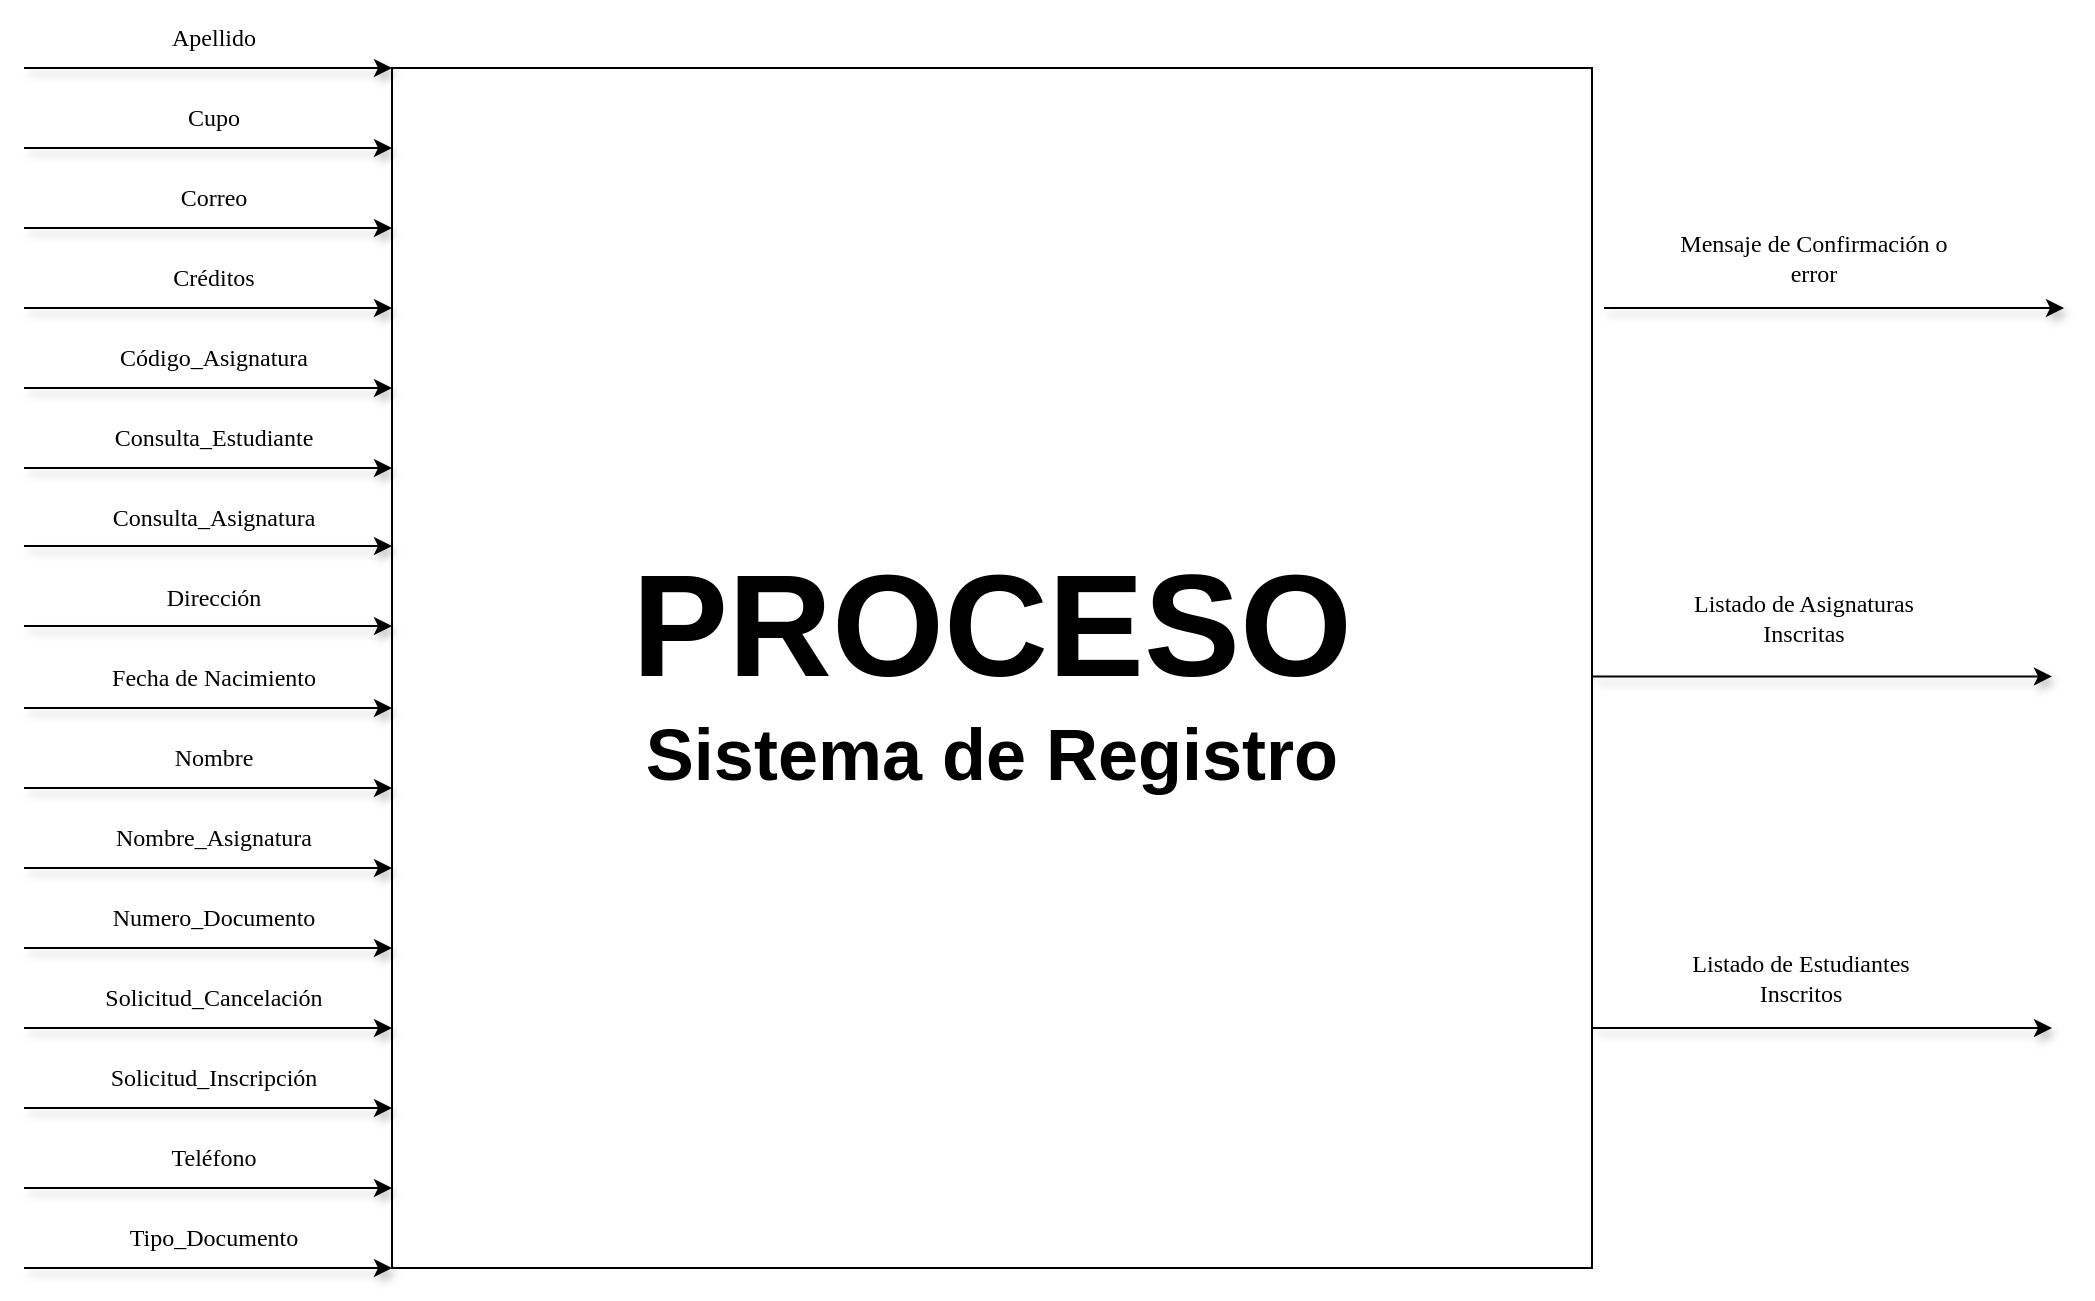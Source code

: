 <mxfile version="28.1.0">
  <diagram name="Página-1" id="Qy8wxNQWwPsBeqdVv906">
    <mxGraphModel dx="1767" dy="814" grid="1" gridSize="10" guides="1" tooltips="1" connect="1" arrows="1" fold="1" page="1" pageScale="1" pageWidth="827" pageHeight="1169" math="0" shadow="0">
      <root>
        <mxCell id="0" />
        <mxCell id="1" parent="0" />
        <mxCell id="bJCYmrtRaFKwhMHYHO8L-1" value="&lt;b&gt;&lt;font style=&quot;font-size: 72px; color: rgb(0, 0, 0);&quot;&gt;PROCESO&lt;/font&gt;&lt;/b&gt;&lt;div&gt;&lt;b&gt;&lt;font style=&quot;color: rgb(0, 0, 0); font-size: 36px;&quot;&gt;Sistema de Registro&lt;/font&gt;&lt;/b&gt;&lt;/div&gt;" style="whiteSpace=wrap;html=1;aspect=fixed;fillColor=#FFFFFF;" parent="1" vertex="1">
          <mxGeometry x="304" y="120" width="600" height="600" as="geometry" />
        </mxCell>
        <mxCell id="bJCYmrtRaFKwhMHYHO8L-6" value="&lt;font face=&quot;Verdana&quot;&gt;Mensaje de Confirmación o error&lt;/font&gt;" style="text;html=1;align=center;verticalAlign=middle;whiteSpace=wrap;rounded=0;shadow=1;" parent="1" vertex="1">
          <mxGeometry x="940" y="200" width="150" height="30" as="geometry" />
        </mxCell>
        <mxCell id="bJCYmrtRaFKwhMHYHO8L-7" value="&lt;font face=&quot;Verdana&quot;&gt;Listado de Asignaturas Inscritas&lt;/font&gt;" style="text;html=1;align=center;verticalAlign=middle;whiteSpace=wrap;rounded=0;shadow=1;" parent="1" vertex="1">
          <mxGeometry x="940" y="390" width="140" height="10" as="geometry" />
        </mxCell>
        <mxCell id="bJCYmrtRaFKwhMHYHO8L-9" value="&lt;font face=&quot;Verdana&quot;&gt;Listado de Estudiantes&amp;nbsp; Inscritos&amp;nbsp;&lt;/font&gt;" style="text;html=1;align=center;verticalAlign=middle;whiteSpace=wrap;rounded=0;shadow=1;" parent="1" vertex="1">
          <mxGeometry x="940" y="565" width="140" height="20" as="geometry" />
        </mxCell>
        <mxCell id="bJCYmrtRaFKwhMHYHO8L-10" value="" style="endArrow=classic;html=1;rounded=0;shadow=1;" parent="1" edge="1">
          <mxGeometry width="50" height="50" relative="1" as="geometry">
            <mxPoint x="910" y="240" as="sourcePoint" />
            <mxPoint x="1140" y="240" as="targetPoint" />
          </mxGeometry>
        </mxCell>
        <mxCell id="bJCYmrtRaFKwhMHYHO8L-13" value="" style="endArrow=classic;html=1;rounded=0;shadow=1;" parent="1" edge="1">
          <mxGeometry width="50" height="50" relative="1" as="geometry">
            <mxPoint x="904" y="424.23" as="sourcePoint" />
            <mxPoint x="1134" y="424.23" as="targetPoint" />
          </mxGeometry>
        </mxCell>
        <mxCell id="bJCYmrtRaFKwhMHYHO8L-14" value="" style="endArrow=classic;html=1;rounded=0;shadow=1;" parent="1" edge="1">
          <mxGeometry width="50" height="50" relative="1" as="geometry">
            <mxPoint x="904" y="600" as="sourcePoint" />
            <mxPoint x="1134" y="600" as="targetPoint" />
          </mxGeometry>
        </mxCell>
        <mxCell id="bJCYmrtRaFKwhMHYHO8L-15" value="&lt;font face=&quot;Verdana&quot;&gt;Correo&lt;/font&gt;" style="text;html=1;align=center;verticalAlign=middle;whiteSpace=wrap;rounded=0;shadow=1;" parent="1" vertex="1">
          <mxGeometry x="140" y="170" width="150" height="30" as="geometry" />
        </mxCell>
        <mxCell id="bJCYmrtRaFKwhMHYHO8L-16" value="&lt;font face=&quot;Verdana&quot;&gt;Nombre&lt;/font&gt;" style="text;html=1;align=center;verticalAlign=middle;whiteSpace=wrap;rounded=0;shadow=1;" parent="1" vertex="1">
          <mxGeometry x="140" y="450" width="150" height="30" as="geometry" />
        </mxCell>
        <mxCell id="bJCYmrtRaFKwhMHYHO8L-17" value="&lt;font face=&quot;Verdana&quot;&gt;Dirección&lt;/font&gt;" style="text;html=1;align=center;verticalAlign=middle;whiteSpace=wrap;rounded=0;shadow=1;" parent="1" vertex="1">
          <mxGeometry x="140" y="370" width="150" height="30" as="geometry" />
        </mxCell>
        <mxCell id="bJCYmrtRaFKwhMHYHO8L-18" value="&lt;font face=&quot;Verdana&quot;&gt;Fecha de Nacimiento&lt;/font&gt;" style="text;html=1;align=center;verticalAlign=middle;whiteSpace=wrap;rounded=0;shadow=1;" parent="1" vertex="1">
          <mxGeometry x="140" y="410" width="150" height="30" as="geometry" />
        </mxCell>
        <mxCell id="bJCYmrtRaFKwhMHYHO8L-19" value="&lt;font face=&quot;Verdana&quot;&gt;Teléfono&lt;/font&gt;" style="text;html=1;align=center;verticalAlign=middle;whiteSpace=wrap;rounded=0;shadow=1;" parent="1" vertex="1">
          <mxGeometry x="140" y="650" width="150" height="30" as="geometry" />
        </mxCell>
        <mxCell id="bJCYmrtRaFKwhMHYHO8L-20" value="&lt;font face=&quot;Verdana&quot;&gt;Código_Asignatura&lt;/font&gt;" style="text;html=1;align=center;verticalAlign=middle;whiteSpace=wrap;rounded=0;shadow=1;" parent="1" vertex="1">
          <mxGeometry x="140" y="250" width="150" height="30" as="geometry" />
        </mxCell>
        <mxCell id="bJCYmrtRaFKwhMHYHO8L-23" value="&lt;font face=&quot;Verdana&quot;&gt;Nombre_Asignatura&lt;/font&gt;" style="text;html=1;align=center;verticalAlign=middle;whiteSpace=wrap;rounded=0;shadow=1;" parent="1" vertex="1">
          <mxGeometry x="140" y="490" width="150" height="30" as="geometry" />
        </mxCell>
        <mxCell id="bJCYmrtRaFKwhMHYHO8L-24" value="&lt;font face=&quot;Verdana&quot;&gt;Apellido&lt;/font&gt;" style="text;html=1;align=center;verticalAlign=middle;whiteSpace=wrap;rounded=0;shadow=1;" parent="1" vertex="1">
          <mxGeometry x="140" y="90" width="150" height="30" as="geometry" />
        </mxCell>
        <mxCell id="bJCYmrtRaFKwhMHYHO8L-25" value="&lt;font face=&quot;Verdana&quot;&gt;Numero_Documento&lt;/font&gt;" style="text;html=1;align=center;verticalAlign=middle;whiteSpace=wrap;rounded=0;shadow=1;" parent="1" vertex="1">
          <mxGeometry x="140" y="530" width="150" height="30" as="geometry" />
        </mxCell>
        <mxCell id="bJCYmrtRaFKwhMHYHO8L-26" value="&lt;font face=&quot;Verdana&quot;&gt;Tipo_Documento&lt;/font&gt;" style="text;html=1;align=center;verticalAlign=middle;whiteSpace=wrap;rounded=0;shadow=1;" parent="1" vertex="1">
          <mxGeometry x="140" y="690" width="150" height="30" as="geometry" />
        </mxCell>
        <mxCell id="bJCYmrtRaFKwhMHYHO8L-27" value="&lt;font face=&quot;Verdana&quot;&gt;Créditos&lt;/font&gt;" style="text;html=1;align=center;verticalAlign=middle;whiteSpace=wrap;rounded=0;shadow=1;" parent="1" vertex="1">
          <mxGeometry x="140" y="210" width="150" height="30" as="geometry" />
        </mxCell>
        <mxCell id="bJCYmrtRaFKwhMHYHO8L-28" value="&lt;font face=&quot;Verdana&quot;&gt;Cupo&lt;/font&gt;" style="text;html=1;align=center;verticalAlign=middle;whiteSpace=wrap;rounded=0;shadow=1;" parent="1" vertex="1">
          <mxGeometry x="140" y="130" width="150" height="30" as="geometry" />
        </mxCell>
        <mxCell id="bJCYmrtRaFKwhMHYHO8L-29" value="&lt;font face=&quot;Verdana&quot;&gt;Solicitud_Inscripción&lt;/font&gt;" style="text;html=1;align=center;verticalAlign=middle;whiteSpace=wrap;rounded=0;shadow=1;" parent="1" vertex="1">
          <mxGeometry x="140" y="610" width="150" height="30" as="geometry" />
        </mxCell>
        <mxCell id="bJCYmrtRaFKwhMHYHO8L-30" value="&lt;font face=&quot;Verdana&quot;&gt;Solicitud_Cancelación&lt;/font&gt;" style="text;html=1;align=center;verticalAlign=middle;whiteSpace=wrap;rounded=0;shadow=1;" parent="1" vertex="1">
          <mxGeometry x="140" y="570" width="150" height="30" as="geometry" />
        </mxCell>
        <mxCell id="bJCYmrtRaFKwhMHYHO8L-31" value="&lt;font face=&quot;Verdana&quot;&gt;Consulta_Estudiante&lt;/font&gt;" style="text;html=1;align=center;verticalAlign=middle;whiteSpace=wrap;rounded=0;shadow=1;" parent="1" vertex="1">
          <mxGeometry x="140" y="290" width="150" height="30" as="geometry" />
        </mxCell>
        <mxCell id="bJCYmrtRaFKwhMHYHO8L-32" value="&lt;font face=&quot;Verdana&quot;&gt;Consulta_Asignatura&lt;/font&gt;" style="text;html=1;align=center;verticalAlign=middle;whiteSpace=wrap;rounded=0;shadow=1;" parent="1" vertex="1">
          <mxGeometry x="140" y="330" width="150" height="30" as="geometry" />
        </mxCell>
        <mxCell id="bJCYmrtRaFKwhMHYHO8L-33" value="" style="endArrow=classic;html=1;rounded=0;shadow=1;" parent="1" edge="1">
          <mxGeometry width="50" height="50" relative="1" as="geometry">
            <mxPoint x="120" y="120" as="sourcePoint" />
            <mxPoint x="304" y="120" as="targetPoint" />
          </mxGeometry>
        </mxCell>
        <mxCell id="bJCYmrtRaFKwhMHYHO8L-34" value="" style="endArrow=classic;html=1;rounded=0;shadow=1;" parent="1" edge="1">
          <mxGeometry width="50" height="50" relative="1" as="geometry">
            <mxPoint x="120" y="160" as="sourcePoint" />
            <mxPoint x="304" y="160" as="targetPoint" />
          </mxGeometry>
        </mxCell>
        <mxCell id="bJCYmrtRaFKwhMHYHO8L-35" value="" style="endArrow=classic;html=1;rounded=0;shadow=1;" parent="1" edge="1">
          <mxGeometry width="50" height="50" relative="1" as="geometry">
            <mxPoint x="120" y="200" as="sourcePoint" />
            <mxPoint x="304" y="200" as="targetPoint" />
          </mxGeometry>
        </mxCell>
        <mxCell id="bJCYmrtRaFKwhMHYHO8L-36" value="" style="endArrow=classic;html=1;rounded=0;shadow=1;" parent="1" edge="1">
          <mxGeometry width="50" height="50" relative="1" as="geometry">
            <mxPoint x="120" y="240" as="sourcePoint" />
            <mxPoint x="304" y="240" as="targetPoint" />
          </mxGeometry>
        </mxCell>
        <mxCell id="bJCYmrtRaFKwhMHYHO8L-37" value="" style="endArrow=classic;html=1;rounded=0;shadow=1;" parent="1" edge="1">
          <mxGeometry width="50" height="50" relative="1" as="geometry">
            <mxPoint x="120" y="280" as="sourcePoint" />
            <mxPoint x="304" y="280" as="targetPoint" />
          </mxGeometry>
        </mxCell>
        <mxCell id="bJCYmrtRaFKwhMHYHO8L-38" value="" style="endArrow=classic;html=1;rounded=0;shadow=1;" parent="1" edge="1">
          <mxGeometry width="50" height="50" relative="1" as="geometry">
            <mxPoint x="120" y="320" as="sourcePoint" />
            <mxPoint x="304" y="320" as="targetPoint" />
          </mxGeometry>
        </mxCell>
        <mxCell id="bJCYmrtRaFKwhMHYHO8L-39" value="" style="endArrow=classic;html=1;rounded=0;shadow=1;" parent="1" edge="1">
          <mxGeometry width="50" height="50" relative="1" as="geometry">
            <mxPoint x="120" y="359" as="sourcePoint" />
            <mxPoint x="304" y="359" as="targetPoint" />
          </mxGeometry>
        </mxCell>
        <mxCell id="bJCYmrtRaFKwhMHYHO8L-40" value="" style="endArrow=classic;html=1;rounded=0;shadow=1;" parent="1" edge="1">
          <mxGeometry width="50" height="50" relative="1" as="geometry">
            <mxPoint x="120" y="399" as="sourcePoint" />
            <mxPoint x="304" y="399" as="targetPoint" />
          </mxGeometry>
        </mxCell>
        <mxCell id="bJCYmrtRaFKwhMHYHO8L-41" value="" style="endArrow=classic;html=1;rounded=0;shadow=1;" parent="1" edge="1">
          <mxGeometry width="50" height="50" relative="1" as="geometry">
            <mxPoint x="120" y="440" as="sourcePoint" />
            <mxPoint x="304" y="440" as="targetPoint" />
          </mxGeometry>
        </mxCell>
        <mxCell id="bJCYmrtRaFKwhMHYHO8L-42" value="" style="endArrow=classic;html=1;rounded=0;shadow=1;" parent="1" edge="1">
          <mxGeometry width="50" height="50" relative="1" as="geometry">
            <mxPoint x="120" y="480" as="sourcePoint" />
            <mxPoint x="304" y="480" as="targetPoint" />
          </mxGeometry>
        </mxCell>
        <mxCell id="bJCYmrtRaFKwhMHYHO8L-43" value="" style="endArrow=classic;html=1;rounded=0;shadow=1;" parent="1" edge="1">
          <mxGeometry width="50" height="50" relative="1" as="geometry">
            <mxPoint x="120" y="520" as="sourcePoint" />
            <mxPoint x="304" y="520" as="targetPoint" />
          </mxGeometry>
        </mxCell>
        <mxCell id="bJCYmrtRaFKwhMHYHO8L-44" value="" style="endArrow=classic;html=1;rounded=0;shadow=1;" parent="1" edge="1">
          <mxGeometry width="50" height="50" relative="1" as="geometry">
            <mxPoint x="120" y="560" as="sourcePoint" />
            <mxPoint x="304" y="560" as="targetPoint" />
          </mxGeometry>
        </mxCell>
        <mxCell id="bJCYmrtRaFKwhMHYHO8L-45" value="" style="endArrow=classic;html=1;rounded=0;shadow=1;" parent="1" edge="1">
          <mxGeometry width="50" height="50" relative="1" as="geometry">
            <mxPoint x="120" y="600" as="sourcePoint" />
            <mxPoint x="304" y="600" as="targetPoint" />
          </mxGeometry>
        </mxCell>
        <mxCell id="bJCYmrtRaFKwhMHYHO8L-46" value="" style="endArrow=classic;html=1;rounded=0;shadow=1;" parent="1" edge="1">
          <mxGeometry width="50" height="50" relative="1" as="geometry">
            <mxPoint x="120" y="640" as="sourcePoint" />
            <mxPoint x="304" y="640" as="targetPoint" />
          </mxGeometry>
        </mxCell>
        <mxCell id="bJCYmrtRaFKwhMHYHO8L-48" value="" style="endArrow=classic;html=1;rounded=0;shadow=1;" parent="1" edge="1">
          <mxGeometry width="50" height="50" relative="1" as="geometry">
            <mxPoint x="120" y="680" as="sourcePoint" />
            <mxPoint x="304" y="680" as="targetPoint" />
          </mxGeometry>
        </mxCell>
        <mxCell id="bJCYmrtRaFKwhMHYHO8L-49" value="" style="endArrow=classic;html=1;rounded=0;shadow=1;" parent="1" edge="1">
          <mxGeometry width="50" height="50" relative="1" as="geometry">
            <mxPoint x="120" y="720" as="sourcePoint" />
            <mxPoint x="304" y="720" as="targetPoint" />
          </mxGeometry>
        </mxCell>
      </root>
    </mxGraphModel>
  </diagram>
</mxfile>
